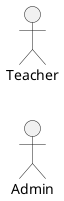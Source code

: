 @startuml dashboard
left to right direction

actor Admin as admin
actor Teacher as teacher
' usecase "Student" as student

' rectangle dashboard as "E-learning Dashboard" {
'   usecase "Manage Users" as users
'   usecase "Manage Roles" as roles
'   usecase "Manage Teachers" as teachers

'   rectangle classrooms as "Classrooms" {
'     usecase "Manage Students" as students
'     usecase "Manage Lessons" as lessons
'     usecase "Manage Question Banks" as question_banks
'     usecase "Manage Finance" as finance
'     usecase "Manage Assignments" as assignments
'     usecase "Manage Schedules" as schedules
'     usecase "Manage Rooms" as rooms
'     usecase "Manage Grades" as grades
'     usecase "Manage Tests" as tests
'     usecase "Check Attendance" as attendance

'     rectangle preview as "Preview" {
'       usecase "View Schedule" as schedule
'       usecase "View Lesson" as lesson
'       usecase "View Tuition" as tuition
'       usecase "View Grade" as grade
'       usecase "Take the test" as test
'     } 
'   }
' }

' admin --> users
' admin --> roles
' admin --> teachers
' admin --> classrooms

' teacher --> question_banks
' teacher --> lessons
' teacher --> students
' teacher --> finance
' teacher --> attendance
' teacher --> rooms
' teacher --> schedules
' teacher --> assignments
' teacher --> grades
' teacher --> preview
' teacher --> tests

' student --> assignments
' student --> lesson
' student --> tuition
' student --> schedule
' student --> grade
' student --> test

@enduml